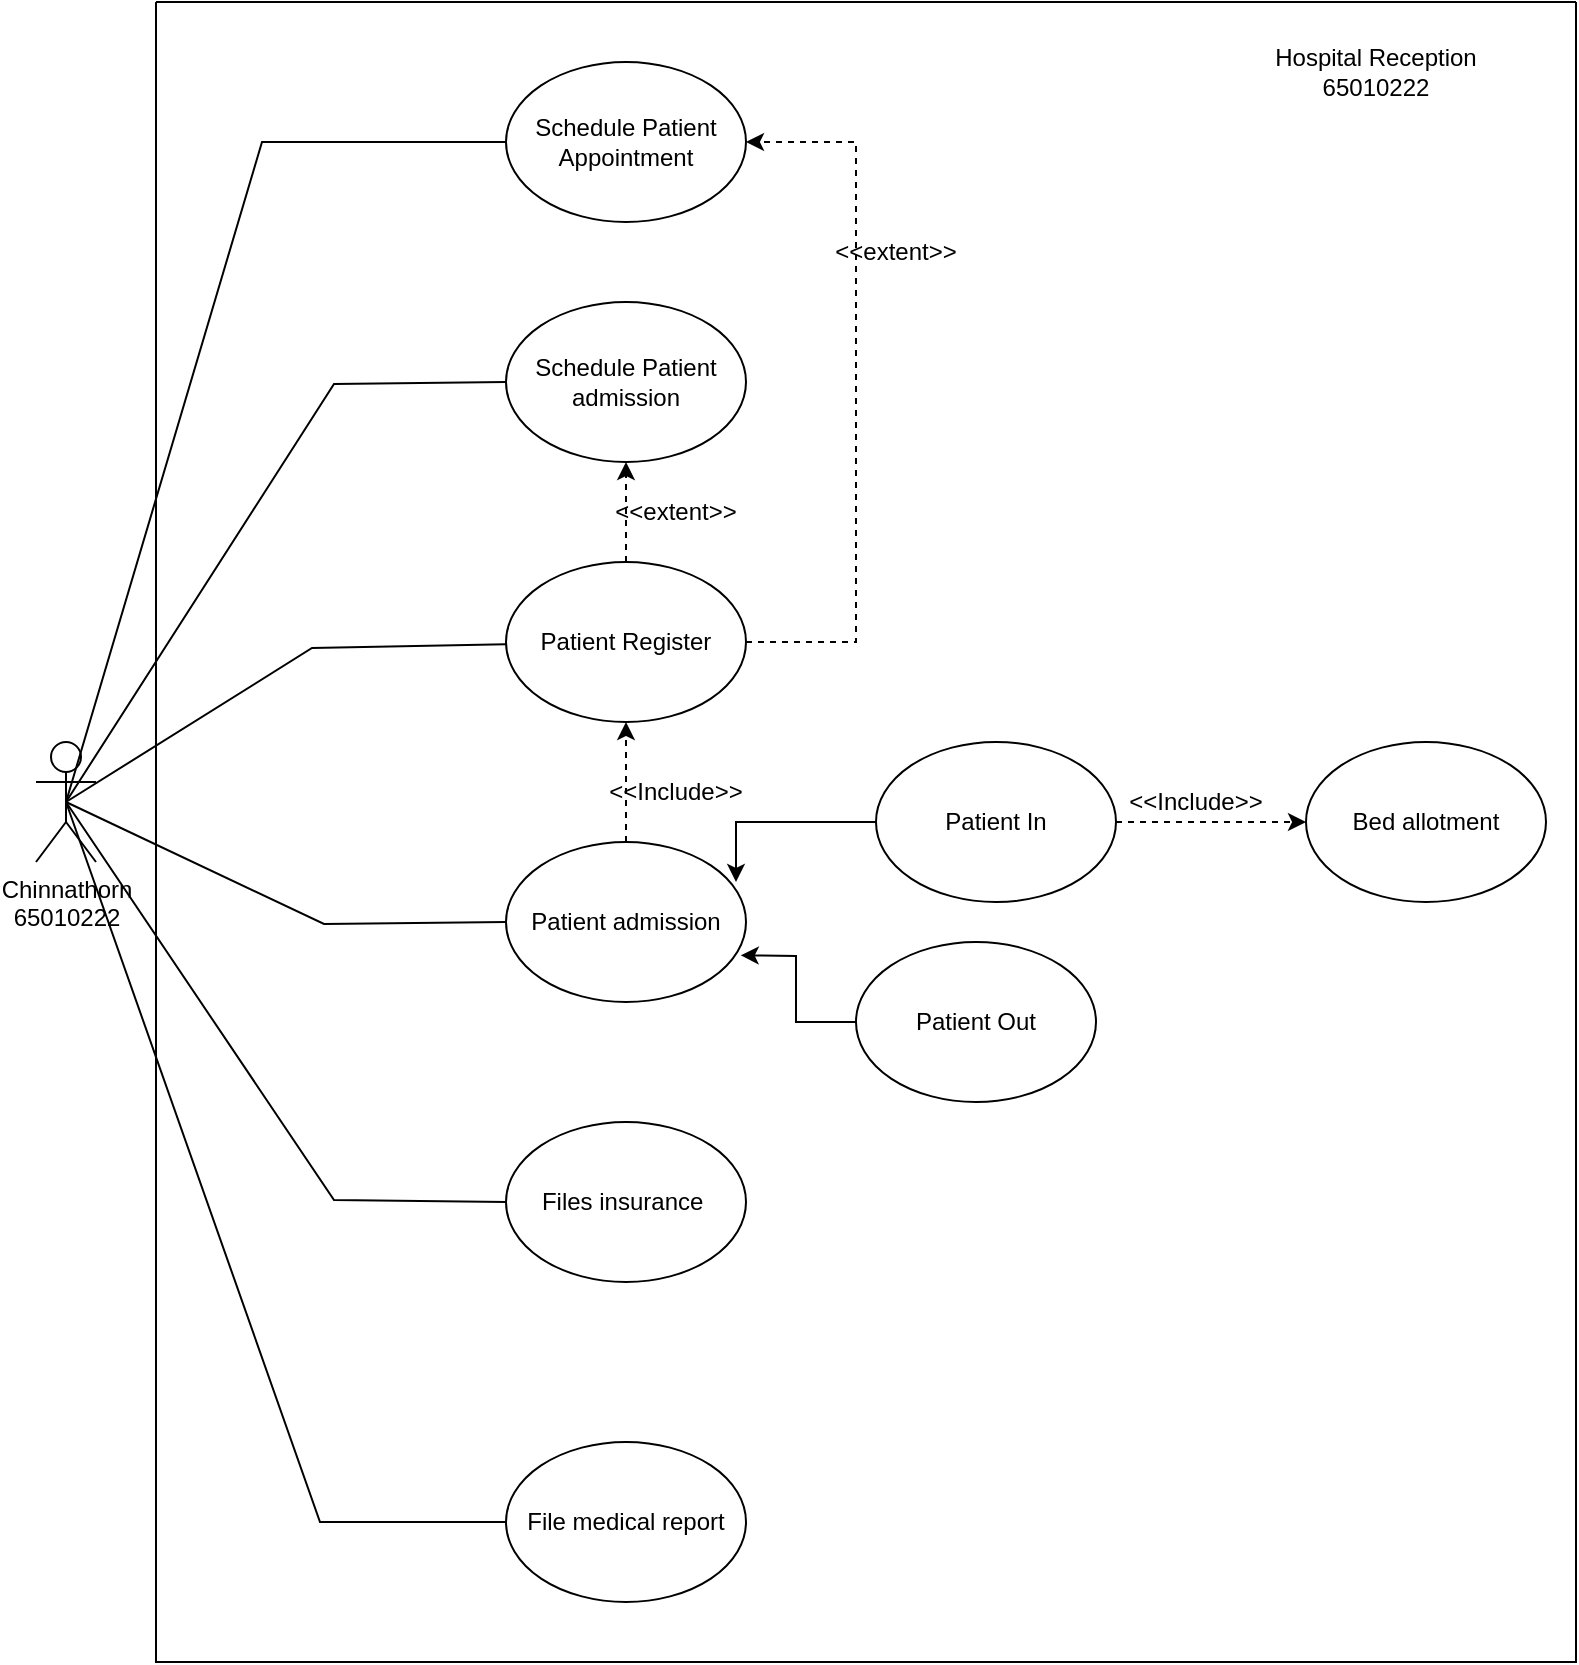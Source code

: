 <mxfile version="22.1.18" type="github">
  <diagram name="Page-1" id="Ij004HAhZj-vlwm0jS20">
    <mxGraphModel dx="2022" dy="1108" grid="0" gridSize="10" guides="1" tooltips="1" connect="1" arrows="1" fold="1" page="1" pageScale="1" pageWidth="850" pageHeight="1100" background="none" math="0" shadow="0">
      <root>
        <mxCell id="0" />
        <mxCell id="1" parent="0" />
        <mxCell id="eksKSZW12kutzZQkpa-e-1" value="Chinnathorn&lt;br&gt;65010222" style="shape=umlActor;verticalLabelPosition=bottom;verticalAlign=top;html=1;outlineConnect=0;" vertex="1" parent="1">
          <mxGeometry x="48" y="448" width="30" height="60" as="geometry" />
        </mxCell>
        <mxCell id="eksKSZW12kutzZQkpa-e-2" value="" style="endArrow=none;html=1;rounded=0;exitX=0.5;exitY=0.5;exitDx=0;exitDy=0;exitPerimeter=0;" edge="1" parent="1" source="eksKSZW12kutzZQkpa-e-1" target="eksKSZW12kutzZQkpa-e-3">
          <mxGeometry width="50" height="50" relative="1" as="geometry">
            <mxPoint x="383" y="438" as="sourcePoint" />
            <mxPoint x="323" y="398" as="targetPoint" />
            <Array as="points">
              <mxPoint x="186" y="401" />
            </Array>
          </mxGeometry>
        </mxCell>
        <mxCell id="eksKSZW12kutzZQkpa-e-3" value="Patient Register" style="ellipse;whiteSpace=wrap;html=1;" vertex="1" parent="1">
          <mxGeometry x="283" y="358" width="120" height="80" as="geometry" />
        </mxCell>
        <mxCell id="eksKSZW12kutzZQkpa-e-5" value="Schedule Patient&lt;br&gt;admission" style="ellipse;whiteSpace=wrap;html=1;" vertex="1" parent="1">
          <mxGeometry x="283" y="228" width="120" height="80" as="geometry" />
        </mxCell>
        <mxCell id="eksKSZW12kutzZQkpa-e-7" value="Schedule Patient&lt;br&gt;Appointment" style="ellipse;whiteSpace=wrap;html=1;" vertex="1" parent="1">
          <mxGeometry x="283" y="108" width="120" height="80" as="geometry" />
        </mxCell>
        <mxCell id="eksKSZW12kutzZQkpa-e-9" value="Patient admission" style="ellipse;whiteSpace=wrap;html=1;" vertex="1" parent="1">
          <mxGeometry x="283" y="498" width="120" height="80" as="geometry" />
        </mxCell>
        <mxCell id="eksKSZW12kutzZQkpa-e-10" value="Files insurance&amp;nbsp;" style="ellipse;whiteSpace=wrap;html=1;" vertex="1" parent="1">
          <mxGeometry x="283" y="638" width="120" height="80" as="geometry" />
        </mxCell>
        <mxCell id="eksKSZW12kutzZQkpa-e-12" value="File medical report" style="ellipse;whiteSpace=wrap;html=1;" vertex="1" parent="1">
          <mxGeometry x="283" y="798" width="120" height="80" as="geometry" />
        </mxCell>
        <mxCell id="eksKSZW12kutzZQkpa-e-14" value="" style="endArrow=none;html=1;rounded=0;exitX=0.5;exitY=0.5;exitDx=0;exitDy=0;exitPerimeter=0;entryX=0;entryY=0.5;entryDx=0;entryDy=0;" edge="1" parent="1" source="eksKSZW12kutzZQkpa-e-1" target="eksKSZW12kutzZQkpa-e-9">
          <mxGeometry width="50" height="50" relative="1" as="geometry">
            <mxPoint x="218" y="498" as="sourcePoint" />
            <mxPoint x="268" y="448" as="targetPoint" />
            <Array as="points">
              <mxPoint x="192" y="539" />
            </Array>
          </mxGeometry>
        </mxCell>
        <mxCell id="eksKSZW12kutzZQkpa-e-16" value="" style="endArrow=none;html=1;rounded=0;exitX=0.5;exitY=0.5;exitDx=0;exitDy=0;exitPerimeter=0;entryX=0;entryY=0.5;entryDx=0;entryDy=0;" edge="1" parent="1" source="eksKSZW12kutzZQkpa-e-1" target="eksKSZW12kutzZQkpa-e-10">
          <mxGeometry width="50" height="50" relative="1" as="geometry">
            <mxPoint x="408" y="628" as="sourcePoint" />
            <mxPoint x="458" y="578" as="targetPoint" />
            <Array as="points">
              <mxPoint x="197" y="677" />
            </Array>
          </mxGeometry>
        </mxCell>
        <mxCell id="eksKSZW12kutzZQkpa-e-17" value="" style="endArrow=none;html=1;rounded=0;exitX=0.5;exitY=0.5;exitDx=0;exitDy=0;exitPerimeter=0;entryX=0;entryY=0.5;entryDx=0;entryDy=0;" edge="1" parent="1" source="eksKSZW12kutzZQkpa-e-1" target="eksKSZW12kutzZQkpa-e-12">
          <mxGeometry width="50" height="50" relative="1" as="geometry">
            <mxPoint x="158" y="728" as="sourcePoint" />
            <mxPoint x="208" y="678" as="targetPoint" />
            <Array as="points">
              <mxPoint x="190" y="838" />
            </Array>
          </mxGeometry>
        </mxCell>
        <mxCell id="eksKSZW12kutzZQkpa-e-18" value="" style="endArrow=none;html=1;rounded=0;exitX=0.5;exitY=0.5;exitDx=0;exitDy=0;exitPerimeter=0;entryX=0;entryY=0.5;entryDx=0;entryDy=0;" edge="1" parent="1" source="eksKSZW12kutzZQkpa-e-1" target="eksKSZW12kutzZQkpa-e-5">
          <mxGeometry width="50" height="50" relative="1" as="geometry">
            <mxPoint x="108" y="398" as="sourcePoint" />
            <mxPoint x="188" y="288" as="targetPoint" />
            <Array as="points">
              <mxPoint x="197" y="269" />
            </Array>
          </mxGeometry>
        </mxCell>
        <mxCell id="eksKSZW12kutzZQkpa-e-19" value="" style="endArrow=none;html=1;rounded=0;exitX=0.5;exitY=0.5;exitDx=0;exitDy=0;exitPerimeter=0;entryX=0;entryY=0.5;entryDx=0;entryDy=0;" edge="1" parent="1" source="eksKSZW12kutzZQkpa-e-1" target="eksKSZW12kutzZQkpa-e-7">
          <mxGeometry width="50" height="50" relative="1" as="geometry">
            <mxPoint x="138" y="298" as="sourcePoint" />
            <mxPoint x="188" y="248" as="targetPoint" />
            <Array as="points">
              <mxPoint x="161" y="148" />
            </Array>
          </mxGeometry>
        </mxCell>
        <mxCell id="eksKSZW12kutzZQkpa-e-20" value="" style="endArrow=classic;html=1;rounded=0;exitX=0.5;exitY=0;exitDx=0;exitDy=0;entryX=0.5;entryY=1;entryDx=0;entryDy=0;dashed=1;" edge="1" parent="1" source="eksKSZW12kutzZQkpa-e-3" target="eksKSZW12kutzZQkpa-e-5">
          <mxGeometry width="50" height="50" relative="1" as="geometry">
            <mxPoint x="438" y="268" as="sourcePoint" />
            <mxPoint x="428" y="308" as="targetPoint" />
          </mxGeometry>
        </mxCell>
        <mxCell id="eksKSZW12kutzZQkpa-e-21" value="" style="endArrow=classic;html=1;rounded=0;exitX=1;exitY=0.5;exitDx=0;exitDy=0;entryX=1;entryY=0.5;entryDx=0;entryDy=0;dashed=1;" edge="1" parent="1" source="eksKSZW12kutzZQkpa-e-3" target="eksKSZW12kutzZQkpa-e-7">
          <mxGeometry width="50" height="50" relative="1" as="geometry">
            <mxPoint x="518" y="288" as="sourcePoint" />
            <mxPoint x="438" y="128" as="targetPoint" />
            <Array as="points">
              <mxPoint x="458" y="398" />
              <mxPoint x="458" y="148" />
            </Array>
          </mxGeometry>
        </mxCell>
        <mxCell id="eksKSZW12kutzZQkpa-e-25" value="" style="endArrow=classic;html=1;rounded=0;exitX=0.5;exitY=0;exitDx=0;exitDy=0;entryX=0.5;entryY=1;entryDx=0;entryDy=0;dashed=1;" edge="1" parent="1" source="eksKSZW12kutzZQkpa-e-9" target="eksKSZW12kutzZQkpa-e-3">
          <mxGeometry width="50" height="50" relative="1" as="geometry">
            <mxPoint x="398" y="498" as="sourcePoint" />
            <mxPoint x="448" y="448" as="targetPoint" />
          </mxGeometry>
        </mxCell>
        <mxCell id="eksKSZW12kutzZQkpa-e-26" value="&amp;lt;&amp;lt;Include&amp;gt;&amp;gt;" style="text;html=1;strokeColor=none;fillColor=none;align=center;verticalAlign=middle;whiteSpace=wrap;rounded=0;" vertex="1" parent="1">
          <mxGeometry x="338" y="458" width="60" height="30" as="geometry" />
        </mxCell>
        <mxCell id="eksKSZW12kutzZQkpa-e-27" value="&amp;lt;&amp;lt;extent&amp;gt;&amp;gt;" style="text;html=1;strokeColor=none;fillColor=none;align=center;verticalAlign=middle;whiteSpace=wrap;rounded=0;" vertex="1" parent="1">
          <mxGeometry x="338" y="318" width="60" height="30" as="geometry" />
        </mxCell>
        <mxCell id="eksKSZW12kutzZQkpa-e-28" value="&amp;lt;&amp;lt;extent&amp;gt;&amp;gt;" style="text;html=1;strokeColor=none;fillColor=none;align=center;verticalAlign=middle;whiteSpace=wrap;rounded=0;" vertex="1" parent="1">
          <mxGeometry x="448" y="188" width="60" height="30" as="geometry" />
        </mxCell>
        <mxCell id="eksKSZW12kutzZQkpa-e-29" value="" style="endArrow=classic;html=1;rounded=0;exitX=0;exitY=0.5;exitDx=0;exitDy=0;" edge="1" parent="1" source="eksKSZW12kutzZQkpa-e-23">
          <mxGeometry width="50" height="50" relative="1" as="geometry">
            <mxPoint x="438" y="498" as="sourcePoint" />
            <mxPoint x="398" y="518" as="targetPoint" />
            <Array as="points">
              <mxPoint x="428" y="488" />
              <mxPoint x="398" y="488" />
            </Array>
          </mxGeometry>
        </mxCell>
        <mxCell id="eksKSZW12kutzZQkpa-e-30" value="" style="endArrow=classic;html=1;rounded=0;entryX=0.978;entryY=0.708;entryDx=0;entryDy=0;entryPerimeter=0;exitX=0;exitY=0.5;exitDx=0;exitDy=0;" edge="1" parent="1" source="eksKSZW12kutzZQkpa-e-22" target="eksKSZW12kutzZQkpa-e-9">
          <mxGeometry width="50" height="50" relative="1" as="geometry">
            <mxPoint x="568" y="738" as="sourcePoint" />
            <mxPoint x="618" y="688" as="targetPoint" />
            <Array as="points">
              <mxPoint x="428" y="588" />
              <mxPoint x="428" y="555" />
            </Array>
          </mxGeometry>
        </mxCell>
        <mxCell id="eksKSZW12kutzZQkpa-e-34" value="" style="swimlane;startSize=0;" vertex="1" parent="1">
          <mxGeometry x="108" y="78" width="710" height="830" as="geometry" />
        </mxCell>
        <mxCell id="eksKSZW12kutzZQkpa-e-36" value="Hospital Reception&lt;br&gt;65010222" style="text;html=1;strokeColor=none;fillColor=none;align=center;verticalAlign=middle;whiteSpace=wrap;rounded=0;" vertex="1" parent="eksKSZW12kutzZQkpa-e-34">
          <mxGeometry x="530" y="20" width="160" height="30" as="geometry" />
        </mxCell>
        <mxCell id="eksKSZW12kutzZQkpa-e-32" value="&amp;lt;&amp;lt;Include&amp;gt;&amp;gt;" style="text;html=1;strokeColor=none;fillColor=none;align=center;verticalAlign=middle;whiteSpace=wrap;rounded=0;" vertex="1" parent="eksKSZW12kutzZQkpa-e-34">
          <mxGeometry x="490" y="385" width="60" height="30" as="geometry" />
        </mxCell>
        <mxCell id="eksKSZW12kutzZQkpa-e-24" value="Bed allotment" style="ellipse;whiteSpace=wrap;html=1;" vertex="1" parent="eksKSZW12kutzZQkpa-e-34">
          <mxGeometry x="575" y="370" width="120" height="80" as="geometry" />
        </mxCell>
        <mxCell id="eksKSZW12kutzZQkpa-e-23" value="Patient In" style="ellipse;whiteSpace=wrap;html=1;" vertex="1" parent="eksKSZW12kutzZQkpa-e-34">
          <mxGeometry x="360" y="370" width="120" height="80" as="geometry" />
        </mxCell>
        <mxCell id="eksKSZW12kutzZQkpa-e-31" value="" style="endArrow=classic;html=1;rounded=0;exitX=1;exitY=0.5;exitDx=0;exitDy=0;entryX=0;entryY=0.5;entryDx=0;entryDy=0;dashed=1;" edge="1" parent="eksKSZW12kutzZQkpa-e-34" source="eksKSZW12kutzZQkpa-e-23" target="eksKSZW12kutzZQkpa-e-24">
          <mxGeometry width="50" height="50" relative="1" as="geometry">
            <mxPoint x="530" y="360" as="sourcePoint" />
            <mxPoint x="580" y="310" as="targetPoint" />
          </mxGeometry>
        </mxCell>
        <mxCell id="eksKSZW12kutzZQkpa-e-22" value="Patient Out" style="ellipse;whiteSpace=wrap;html=1;" vertex="1" parent="eksKSZW12kutzZQkpa-e-34">
          <mxGeometry x="350" y="470" width="120" height="80" as="geometry" />
        </mxCell>
      </root>
    </mxGraphModel>
  </diagram>
</mxfile>
